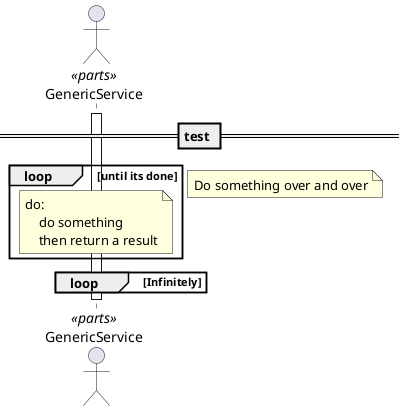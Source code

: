 @startuml Loops

== test ==

actor "GenericService" as GenericService <<parts>>

activate GenericService
loop until its done
    note over GenericService
    do:
        do something
        then return a result
    end note
end
loop Infinitely
    note right: Do something over and over
end

deactivate GenericService

@enduml
